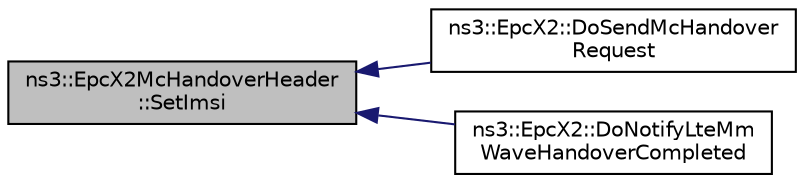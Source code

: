 digraph "ns3::EpcX2McHandoverHeader::SetImsi"
{
  edge [fontname="Helvetica",fontsize="10",labelfontname="Helvetica",labelfontsize="10"];
  node [fontname="Helvetica",fontsize="10",shape=record];
  rankdir="LR";
  Node1 [label="ns3::EpcX2McHandoverHeader\l::SetImsi",height=0.2,width=0.4,color="black", fillcolor="grey75", style="filled", fontcolor="black"];
  Node1 -> Node2 [dir="back",color="midnightblue",fontsize="10",style="solid"];
  Node2 [label="ns3::EpcX2::DoSendMcHandover\lRequest",height=0.2,width=0.4,color="black", fillcolor="white", style="filled",URL="$df/d1e/classns3_1_1EpcX2.html#a7f811829874466c79c17a804dead4e90"];
  Node1 -> Node3 [dir="back",color="midnightblue",fontsize="10",style="solid"];
  Node3 [label="ns3::EpcX2::DoNotifyLteMm\lWaveHandoverCompleted",height=0.2,width=0.4,color="black", fillcolor="white", style="filled",URL="$df/d1e/classns3_1_1EpcX2.html#aa2ab1580f97cbebf950702b289032f9f"];
}

